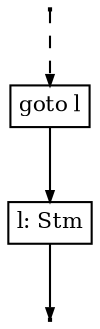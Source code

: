 digraph {
	ranksep=0.5
	nodesep=0.12
	node[fontsize=10.5,shape=box,height=0.02,width=0.02,margin="0.05,0.05"]
	edge[fontsize=10.5,arrowsize=0.5]

	start0 [label=""]
	0 [label="goto l"]
	1 [label="l: Stm"]
	end0 [label=""]

	start0->0[label=""style="dashed"]
	0->1[label=""]
	1->end0[label=""]
}